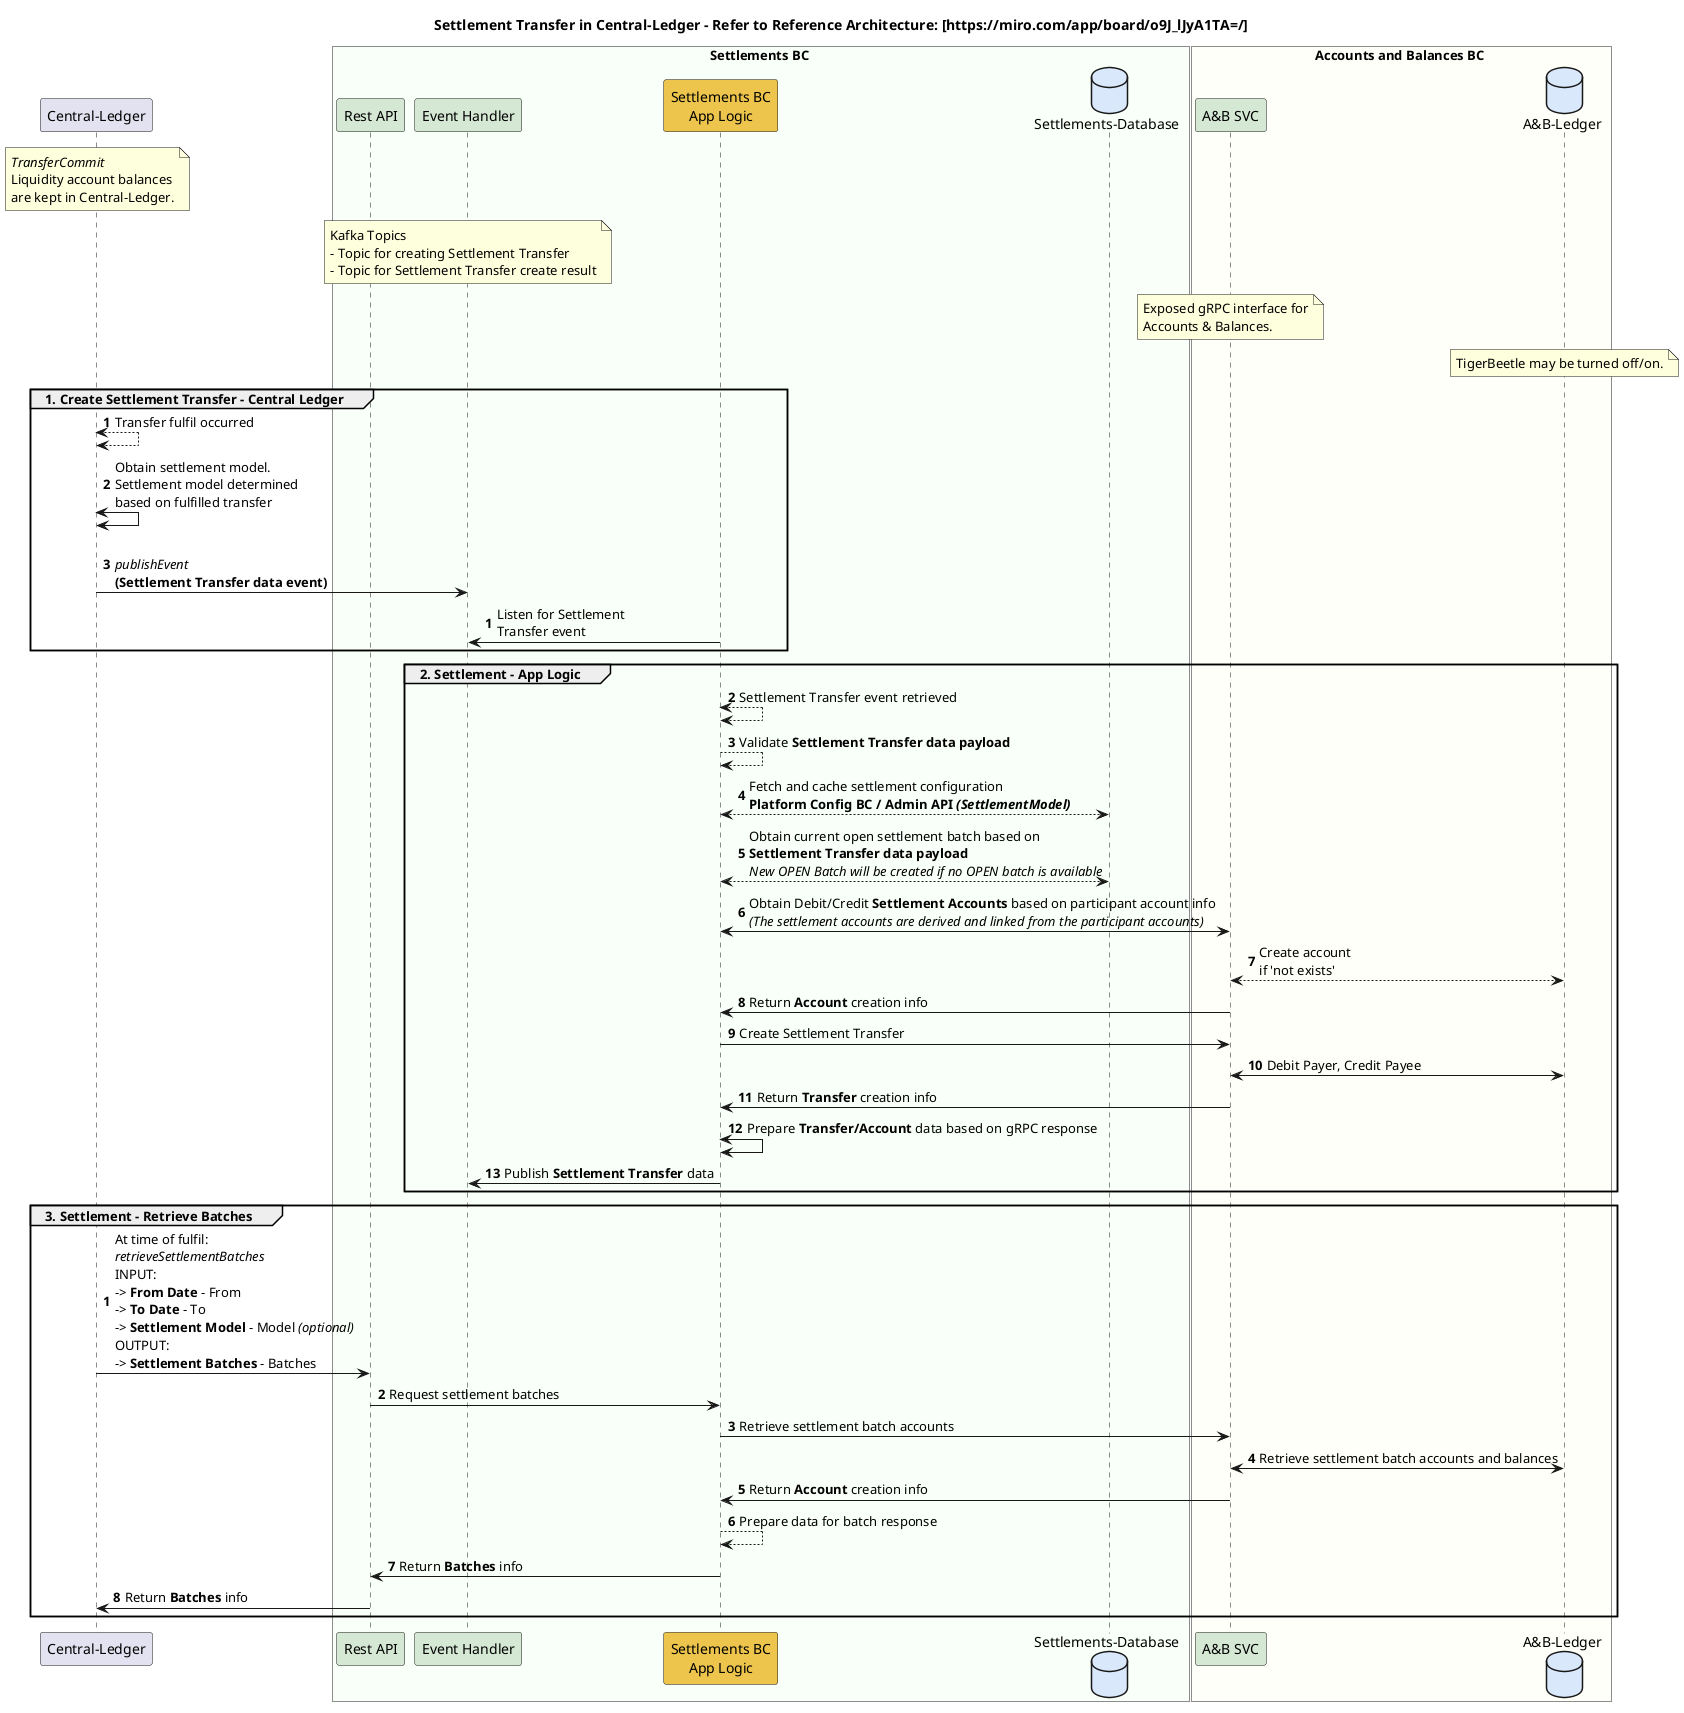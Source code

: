 @startuml

title Settlement Transfer in Central-Ledger - Refer to Reference Architecture: [https://miro.com/app/board/o9J_lJyA1TA=/]

participant "Central-Ledger" as ext_cl
note over ext_cl
    //TransferCommit//
    Liquidity account balances
    are kept in Central-Ledger.
end note

box Settlements BC #F9FFF9
    participant "Rest API" as sbc_rest #D5E8D4
    participant "Event Handler" as sbc_event #D5E8D4
    note over sbc_event
        Kafka Topics
        - Topic for creating Settlement Transfer
        - Topic for Settlement Transfer create result
    end note
    participant "Settlements BC\nApp Logic" as sbc_app_logic #EDC54D
    database "Settlements-Database" as sbc_db #DAE8FC
end box

box Accounts and Balances BC #FFFFF9
    participant "A&B SVC" as abbc_grpc #D5E8D4
    database "A&B-Ledger" as abbc_tigerbeetle #DAE8FC
    note over abbc_grpc
        Exposed gRPC interface for
        Accounts & Balances.
    end note
    note over abbc_tigerbeetle
        TigerBeetle may be turned off/on.
    end note
end box

group 1. Create Settlement Transfer - Central Ledger
autonumber
    ext_cl <--> ext_cl : Transfer fulfil occurred
    ext_cl <-> ext_cl : Obtain settlement model.\nSettlement model determined \nbased on fulfilled transfer
    ext_cl -> sbc_event : \n//publishEvent// \n**(Settlement Transfer data event)**
autonumber
    sbc_app_logic -> sbc_event : Listen for Settlement\nTransfer event
end

group 2. Settlement - App Logic
    sbc_app_logic <--> sbc_app_logic: Settlement Transfer event retrieved
    sbc_app_logic --> sbc_app_logic : Validate **Settlement Transfer data payload**
    sbc_app_logic <--> sbc_db : Fetch and cache settlement configuration\n**Platform Config BC / Admin API //(SettlementModel)//**
    sbc_app_logic <--> sbc_db : Obtain current open settlement batch based on \n**Settlement Transfer data payload**\n//New OPEN Batch will be created if no OPEN batch is available//
    sbc_app_logic <-> abbc_grpc : Obtain Debit/Credit **Settlement Accounts** based on participant account info\n//(The settlement accounts are derived and linked from the participant accounts)//
    abbc_grpc <--> abbc_tigerbeetle : Create account \nif 'not exists'
    abbc_grpc -> sbc_app_logic : Return **Account** creation info
    sbc_app_logic -> abbc_grpc: Create Settlement Transfer
    abbc_grpc <-> abbc_tigerbeetle: Debit Payer, Credit Payee
    abbc_grpc -> sbc_app_logic : Return **Transfer** creation info
    sbc_app_logic <-> sbc_app_logic: Prepare **Transfer/Account** data based on gRPC response
    sbc_app_logic -> sbc_event : Publish **Settlement Transfer** data
end

group 3. Settlement - Retrieve Batches
autonumber
    ext_cl -> sbc_rest : At time of fulfil:\n//retrieveSettlementBatches// \nINPUT:\n-> **From Date** - From\n-> **To Date** - To\n-> **Settlement Model** - Model //(optional)//\nOUTPUT:\n-> **Settlement Batches** - Batches
    sbc_rest -> sbc_app_logic : Request settlement batches
    sbc_app_logic -> abbc_grpc : Retrieve settlement batch accounts
    abbc_grpc <-> abbc_tigerbeetle : Retrieve settlement batch accounts and balances
    abbc_grpc -> sbc_app_logic : Return **Account** creation info
    sbc_app_logic --> sbc_app_logic : Prepare data for batch response
    sbc_app_logic -> sbc_rest : Return **Batches** info
    sbc_rest -> ext_cl : Return **Batches** info
autonumber

end

@enduml
